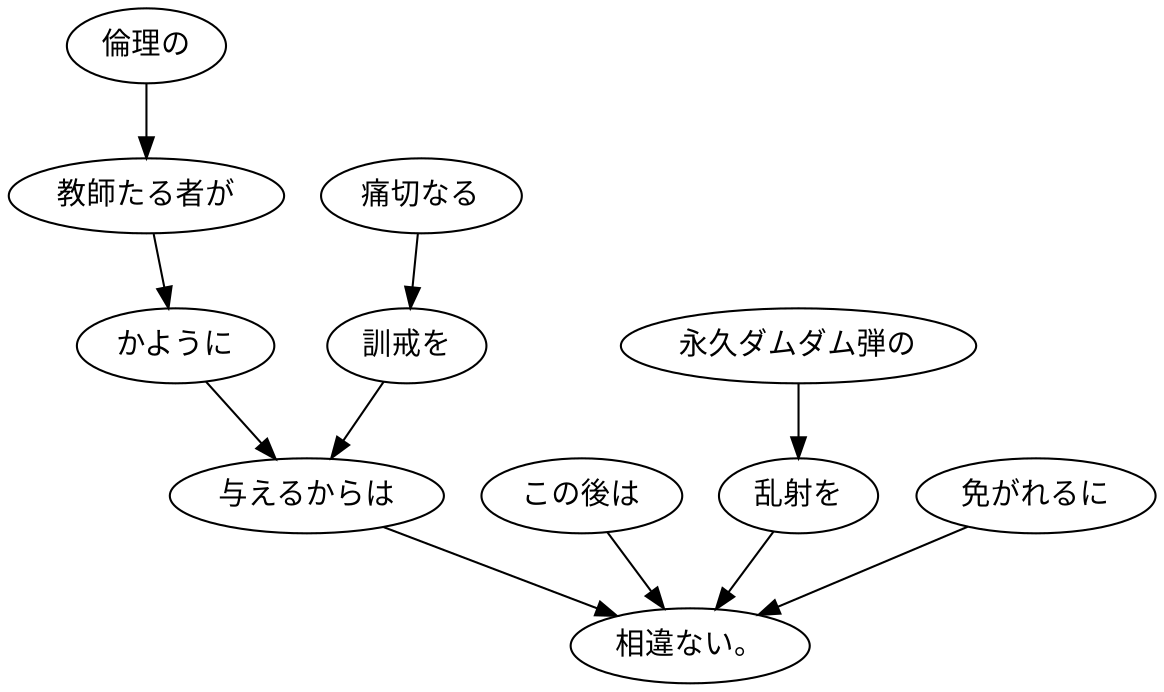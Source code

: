 digraph graph5011 {
	node0 [label="倫理の"];
	node1 [label="教師たる者が"];
	node2 [label="かように"];
	node3 [label="痛切なる"];
	node4 [label="訓戒を"];
	node5 [label="与えるからは"];
	node6 [label="この後は"];
	node7 [label="永久ダムダム弾の"];
	node8 [label="乱射を"];
	node9 [label="免がれるに"];
	node10 [label="相違ない。"];
	node0 -> node1;
	node1 -> node2;
	node2 -> node5;
	node3 -> node4;
	node4 -> node5;
	node5 -> node10;
	node6 -> node10;
	node7 -> node8;
	node8 -> node10;
	node9 -> node10;
}
